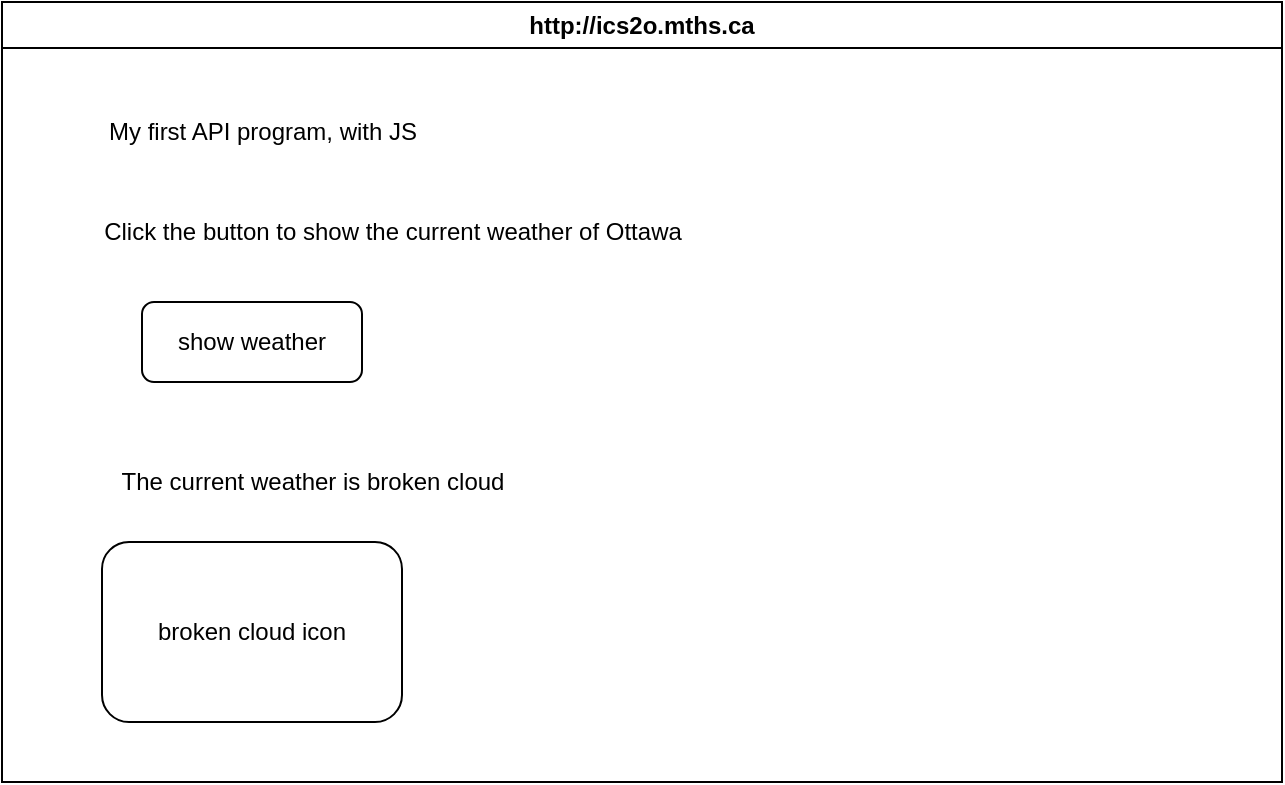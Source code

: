 <mxfile>
    <diagram id="HIP3nbAZw_EuaXWnEj3U" name="Page-1">
        <mxGraphModel dx="772" dy="346" grid="1" gridSize="10" guides="1" tooltips="1" connect="1" arrows="1" fold="1" page="1" pageScale="1" pageWidth="850" pageHeight="1100" math="0" shadow="0">
            <root>
                <mxCell id="0"/>
                <mxCell id="1" parent="0"/>
                <mxCell id="7" value="http://ics2o.mths.ca" style="swimlane;whiteSpace=wrap;html=1;" parent="1" vertex="1">
                    <mxGeometry x="60" y="40" width="640" height="390" as="geometry"/>
                </mxCell>
                <mxCell id="8" value="My first API program, with JS" style="text;html=1;align=center;verticalAlign=middle;resizable=0;points=[];autosize=1;strokeColor=none;fillColor=none;" vertex="1" parent="7">
                    <mxGeometry x="40" y="50" width="180" height="30" as="geometry"/>
                </mxCell>
                <mxCell id="9" value="Click the button to show the current weather of Ottawa" style="text;html=1;align=center;verticalAlign=middle;resizable=0;points=[];autosize=1;strokeColor=none;fillColor=none;" vertex="1" parent="7">
                    <mxGeometry x="40" y="100" width="310" height="30" as="geometry"/>
                </mxCell>
                <mxCell id="10" value="show weather" style="rounded=1;whiteSpace=wrap;html=1;" vertex="1" parent="7">
                    <mxGeometry x="70" y="150" width="110" height="40" as="geometry"/>
                </mxCell>
                <mxCell id="11" value="The current weather is broken cloud" style="text;html=1;align=center;verticalAlign=middle;resizable=0;points=[];autosize=1;strokeColor=none;fillColor=none;" vertex="1" parent="7">
                    <mxGeometry x="45" y="225" width="220" height="30" as="geometry"/>
                </mxCell>
                <mxCell id="12" value="broken cloud icon" style="rounded=1;whiteSpace=wrap;html=1;" vertex="1" parent="7">
                    <mxGeometry x="50" y="270" width="150" height="90" as="geometry"/>
                </mxCell>
            </root>
        </mxGraphModel>
    </diagram>
</mxfile>